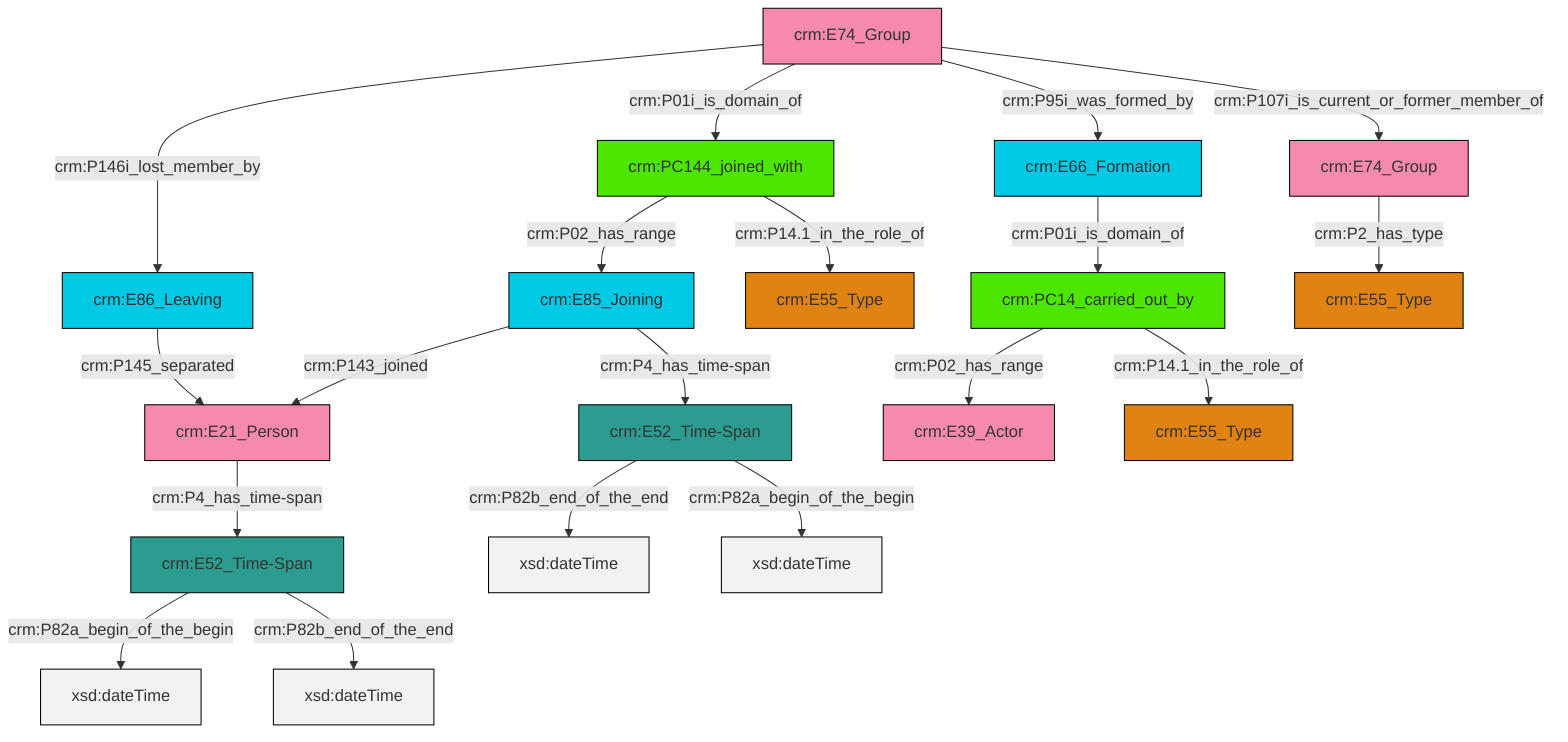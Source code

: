 graph TD
classDef Literal fill:#f2f2f2,stroke:#000000;
classDef CRM_Entity fill:#FFFFFF,stroke:#000000;
classDef Temporal_Entity fill:#00C9E6, stroke:#000000;
classDef Type fill:#E18312, stroke:#000000;
classDef Time-Span fill:#2C9C91, stroke:#000000;
classDef Appellation fill:#FFEB7F, stroke:#000000;
classDef Place fill:#008836, stroke:#000000;
classDef Persistent_Item fill:#B266B2, stroke:#000000;
classDef Conceptual_Object fill:#FFD700, stroke:#000000;
classDef Physical_Thing fill:#D2B48C, stroke:#000000;
classDef Actor fill:#f58aad, stroke:#000000;
classDef PC_Classes fill:#4ce600, stroke:#000000;
classDef Multi fill:#cccccc,stroke:#000000;

2["crm:E21_Person"]:::Actor -->|crm:P4_has_time-span| 3["crm:E52_Time-Span"]:::Time-Span
6["crm:E74_Group"]:::Actor -->|crm:P01i_is_domain_of| 7["crm:PC144_joined_with"]:::PC_Classes
4["crm:E52_Time-Span"]:::Time-Span -->|crm:P82b_end_of_the_end| 8[xsd:dateTime]:::Literal
3["crm:E52_Time-Span"]:::Time-Span -->|crm:P82a_begin_of_the_begin| 11[xsd:dateTime]:::Literal
12["crm:PC14_carried_out_by"]:::PC_Classes -->|crm:P02_has_range| 9["crm:E39_Actor"]:::Actor
7["crm:PC144_joined_with"]:::PC_Classes -->|crm:P14.1_in_the_role_of| 15["crm:E55_Type"]:::Type
12["crm:PC14_carried_out_by"]:::PC_Classes -->|crm:P14.1_in_the_role_of| 16["crm:E55_Type"]:::Type
19["crm:E85_Joining"]:::Temporal_Entity -->|crm:P4_has_time-span| 4["crm:E52_Time-Span"]:::Time-Span
6["crm:E74_Group"]:::Actor -->|crm:P95i_was_formed_by| 17["crm:E66_Formation"]:::Temporal_Entity
19["crm:E85_Joining"]:::Temporal_Entity -->|crm:P143_joined| 2["crm:E21_Person"]:::Actor
4["crm:E52_Time-Span"]:::Time-Span -->|crm:P82a_begin_of_the_begin| 20[xsd:dateTime]:::Literal
0["crm:E86_Leaving"]:::Temporal_Entity -->|crm:P145_separated| 2["crm:E21_Person"]:::Actor
25["crm:E74_Group"]:::Actor -->|crm:P2_has_type| 23["crm:E55_Type"]:::Type
6["crm:E74_Group"]:::Actor -->|crm:P146i_lost_member_by| 0["crm:E86_Leaving"]:::Temporal_Entity
7["crm:PC144_joined_with"]:::PC_Classes -->|crm:P02_has_range| 19["crm:E85_Joining"]:::Temporal_Entity
3["crm:E52_Time-Span"]:::Time-Span -->|crm:P82b_end_of_the_end| 30[xsd:dateTime]:::Literal
6["crm:E74_Group"]:::Actor -->|crm:P107i_is_current_or_former_member_of| 25["crm:E74_Group"]:::Actor
17["crm:E66_Formation"]:::Temporal_Entity -->|crm:P01i_is_domain_of| 12["crm:PC14_carried_out_by"]:::PC_Classes